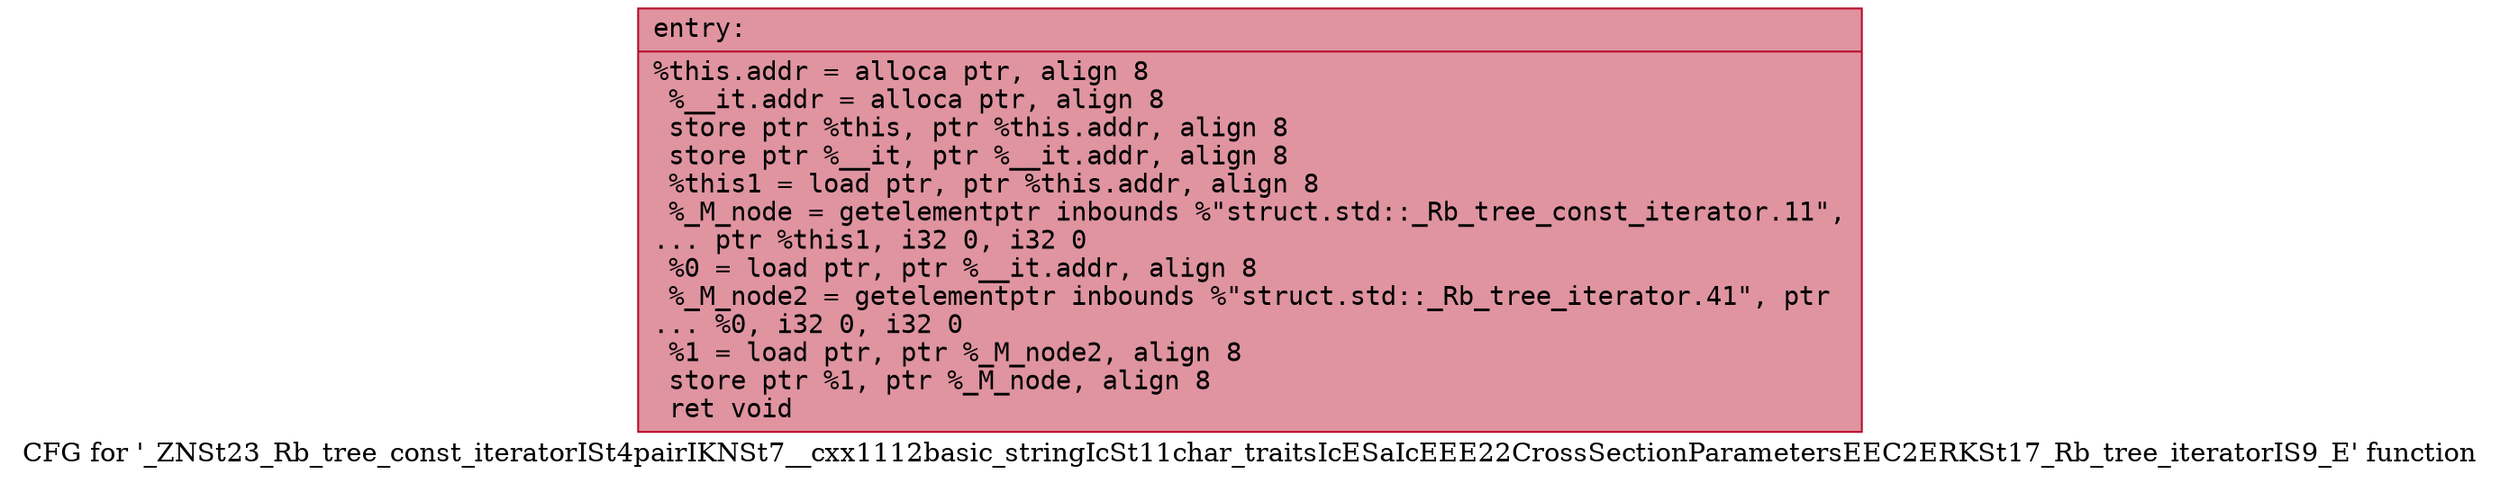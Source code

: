 digraph "CFG for '_ZNSt23_Rb_tree_const_iteratorISt4pairIKNSt7__cxx1112basic_stringIcSt11char_traitsIcESaIcEEE22CrossSectionParametersEEC2ERKSt17_Rb_tree_iteratorIS9_E' function" {
	label="CFG for '_ZNSt23_Rb_tree_const_iteratorISt4pairIKNSt7__cxx1112basic_stringIcSt11char_traitsIcESaIcEEE22CrossSectionParametersEEC2ERKSt17_Rb_tree_iteratorIS9_E' function";

	Node0x562c4e61dd50 [shape=record,color="#b70d28ff", style=filled, fillcolor="#b70d2870" fontname="Courier",label="{entry:\l|  %this.addr = alloca ptr, align 8\l  %__it.addr = alloca ptr, align 8\l  store ptr %this, ptr %this.addr, align 8\l  store ptr %__it, ptr %__it.addr, align 8\l  %this1 = load ptr, ptr %this.addr, align 8\l  %_M_node = getelementptr inbounds %\"struct.std::_Rb_tree_const_iterator.11\",\l... ptr %this1, i32 0, i32 0\l  %0 = load ptr, ptr %__it.addr, align 8\l  %_M_node2 = getelementptr inbounds %\"struct.std::_Rb_tree_iterator.41\", ptr\l... %0, i32 0, i32 0\l  %1 = load ptr, ptr %_M_node2, align 8\l  store ptr %1, ptr %_M_node, align 8\l  ret void\l}"];
}

